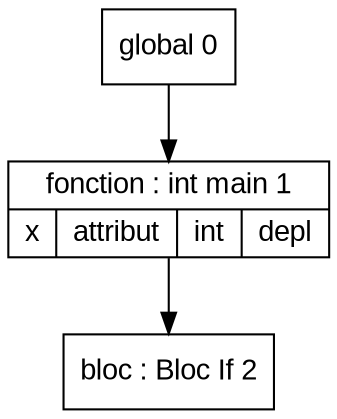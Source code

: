 digraph "tds"{

	node [fontname="Arial"];

	N2 [shape=record label="{ bloc : Bloc If  2
	}"];

	N1 [shape=record label="{ fonction : int main 1
	| { x | attribut | int | depl }
	}"];

	N0 [shape=record label="{ global 0
	}"];


	N0 -> N1; 
	N1 -> N2; 
}
